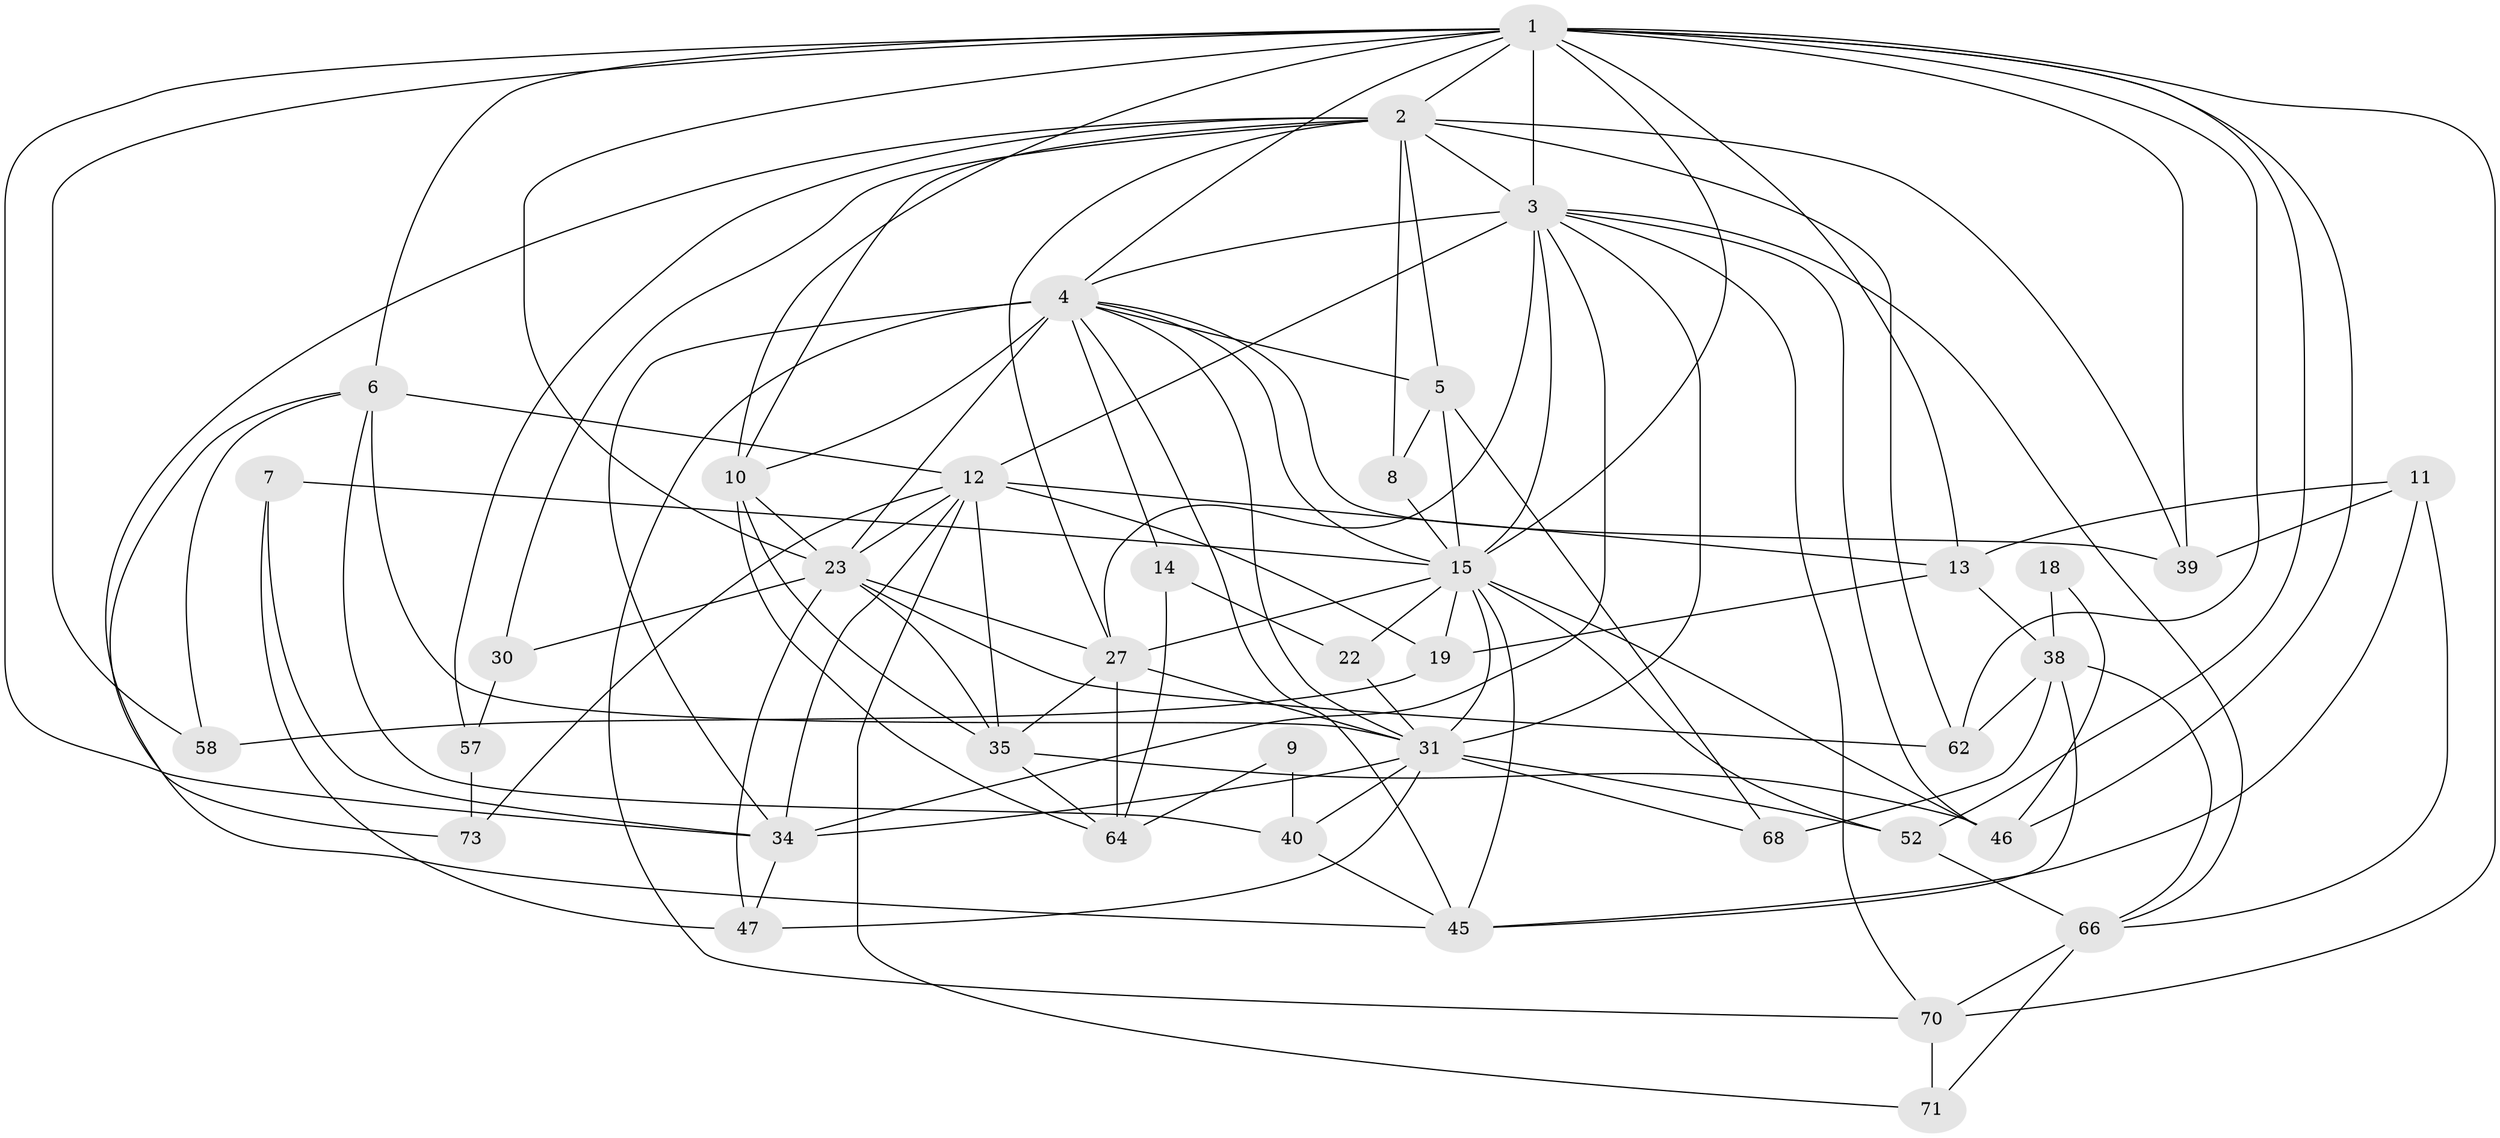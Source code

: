 // original degree distribution, {5: 0.18518518518518517, 3: 0.2962962962962963, 4: 0.2962962962962963, 2: 0.09876543209876543, 7: 0.012345679012345678, 8: 0.024691358024691357, 6: 0.08641975308641975}
// Generated by graph-tools (version 1.1) at 2025/14/03/09/25 04:14:56]
// undirected, 40 vertices, 114 edges
graph export_dot {
graph [start="1"]
  node [color=gray90,style=filled];
  1 [super="+20+21+17"];
  2 [super="+32+51+80"];
  3 [super="+25+72"];
  4 [super="+43+44"];
  5 [super="+61"];
  6 [super="+42"];
  7 [super="+56"];
  8;
  9;
  10 [super="+29+16"];
  11;
  12 [super="+26+60"];
  13;
  14;
  15 [super="+54+67+28"];
  18;
  19;
  22;
  23 [super="+37+24"];
  27 [super="+63+65"];
  30;
  31 [super="+41+33"];
  34 [super="+36"];
  35 [super="+59"];
  38 [super="+81"];
  39;
  40;
  45 [super="+53"];
  46;
  47;
  52;
  57;
  58;
  62;
  64 [super="+74"];
  66 [super="+69"];
  68;
  70 [super="+77"];
  71;
  73;
  1 -- 6;
  1 -- 70;
  1 -- 2;
  1 -- 58;
  1 -- 4;
  1 -- 34;
  1 -- 3;
  1 -- 39;
  1 -- 10;
  1 -- 13;
  1 -- 46;
  1 -- 15;
  1 -- 52;
  1 -- 62;
  1 -- 23;
  2 -- 3 [weight=2];
  2 -- 5;
  2 -- 39;
  2 -- 8;
  2 -- 27;
  2 -- 30;
  2 -- 57;
  2 -- 62;
  2 -- 10;
  2 -- 45;
  3 -- 66;
  3 -- 12 [weight=2];
  3 -- 46;
  3 -- 27;
  3 -- 4;
  3 -- 15;
  3 -- 34;
  3 -- 70;
  3 -- 31;
  4 -- 39;
  4 -- 5 [weight=2];
  4 -- 45;
  4 -- 34;
  4 -- 14;
  4 -- 15;
  4 -- 70;
  4 -- 23;
  4 -- 10;
  4 -- 31;
  5 -- 68;
  5 -- 8;
  5 -- 15;
  6 -- 31;
  6 -- 58;
  6 -- 73;
  6 -- 40;
  6 -- 12;
  7 -- 15;
  7 -- 34;
  7 -- 47;
  8 -- 15;
  9 -- 64;
  9 -- 40;
  10 -- 35 [weight=2];
  10 -- 64;
  10 -- 23;
  11 -- 66;
  11 -- 39;
  11 -- 13;
  11 -- 45;
  12 -- 73;
  12 -- 19;
  12 -- 13;
  12 -- 35;
  12 -- 71;
  12 -- 23;
  12 -- 34;
  13 -- 19;
  13 -- 38;
  14 -- 22;
  14 -- 64;
  15 -- 19;
  15 -- 45;
  15 -- 27;
  15 -- 22;
  15 -- 31;
  15 -- 46;
  15 -- 52;
  18 -- 46;
  18 -- 38;
  19 -- 58;
  22 -- 31;
  23 -- 35 [weight=2];
  23 -- 30;
  23 -- 47;
  23 -- 27;
  23 -- 62;
  27 -- 35;
  27 -- 31;
  27 -- 64;
  30 -- 57;
  31 -- 52;
  31 -- 68;
  31 -- 40;
  31 -- 34;
  31 -- 47;
  34 -- 47;
  35 -- 64;
  35 -- 46;
  38 -- 68;
  38 -- 66;
  38 -- 62;
  38 -- 45;
  40 -- 45;
  52 -- 66;
  57 -- 73;
  66 -- 71;
  66 -- 70;
  70 -- 71;
}
